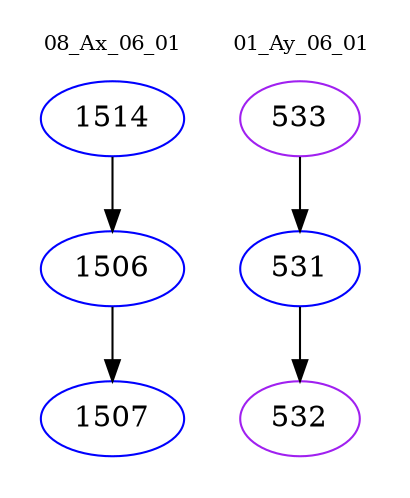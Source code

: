 digraph{
subgraph cluster_0 {
color = white
label = "08_Ax_06_01";
fontsize=10;
T0_1514 [label="1514", color="blue"]
T0_1514 -> T0_1506 [color="black"]
T0_1506 [label="1506", color="blue"]
T0_1506 -> T0_1507 [color="black"]
T0_1507 [label="1507", color="blue"]
}
subgraph cluster_1 {
color = white
label = "01_Ay_06_01";
fontsize=10;
T1_533 [label="533", color="purple"]
T1_533 -> T1_531 [color="black"]
T1_531 [label="531", color="blue"]
T1_531 -> T1_532 [color="black"]
T1_532 [label="532", color="purple"]
}
}
